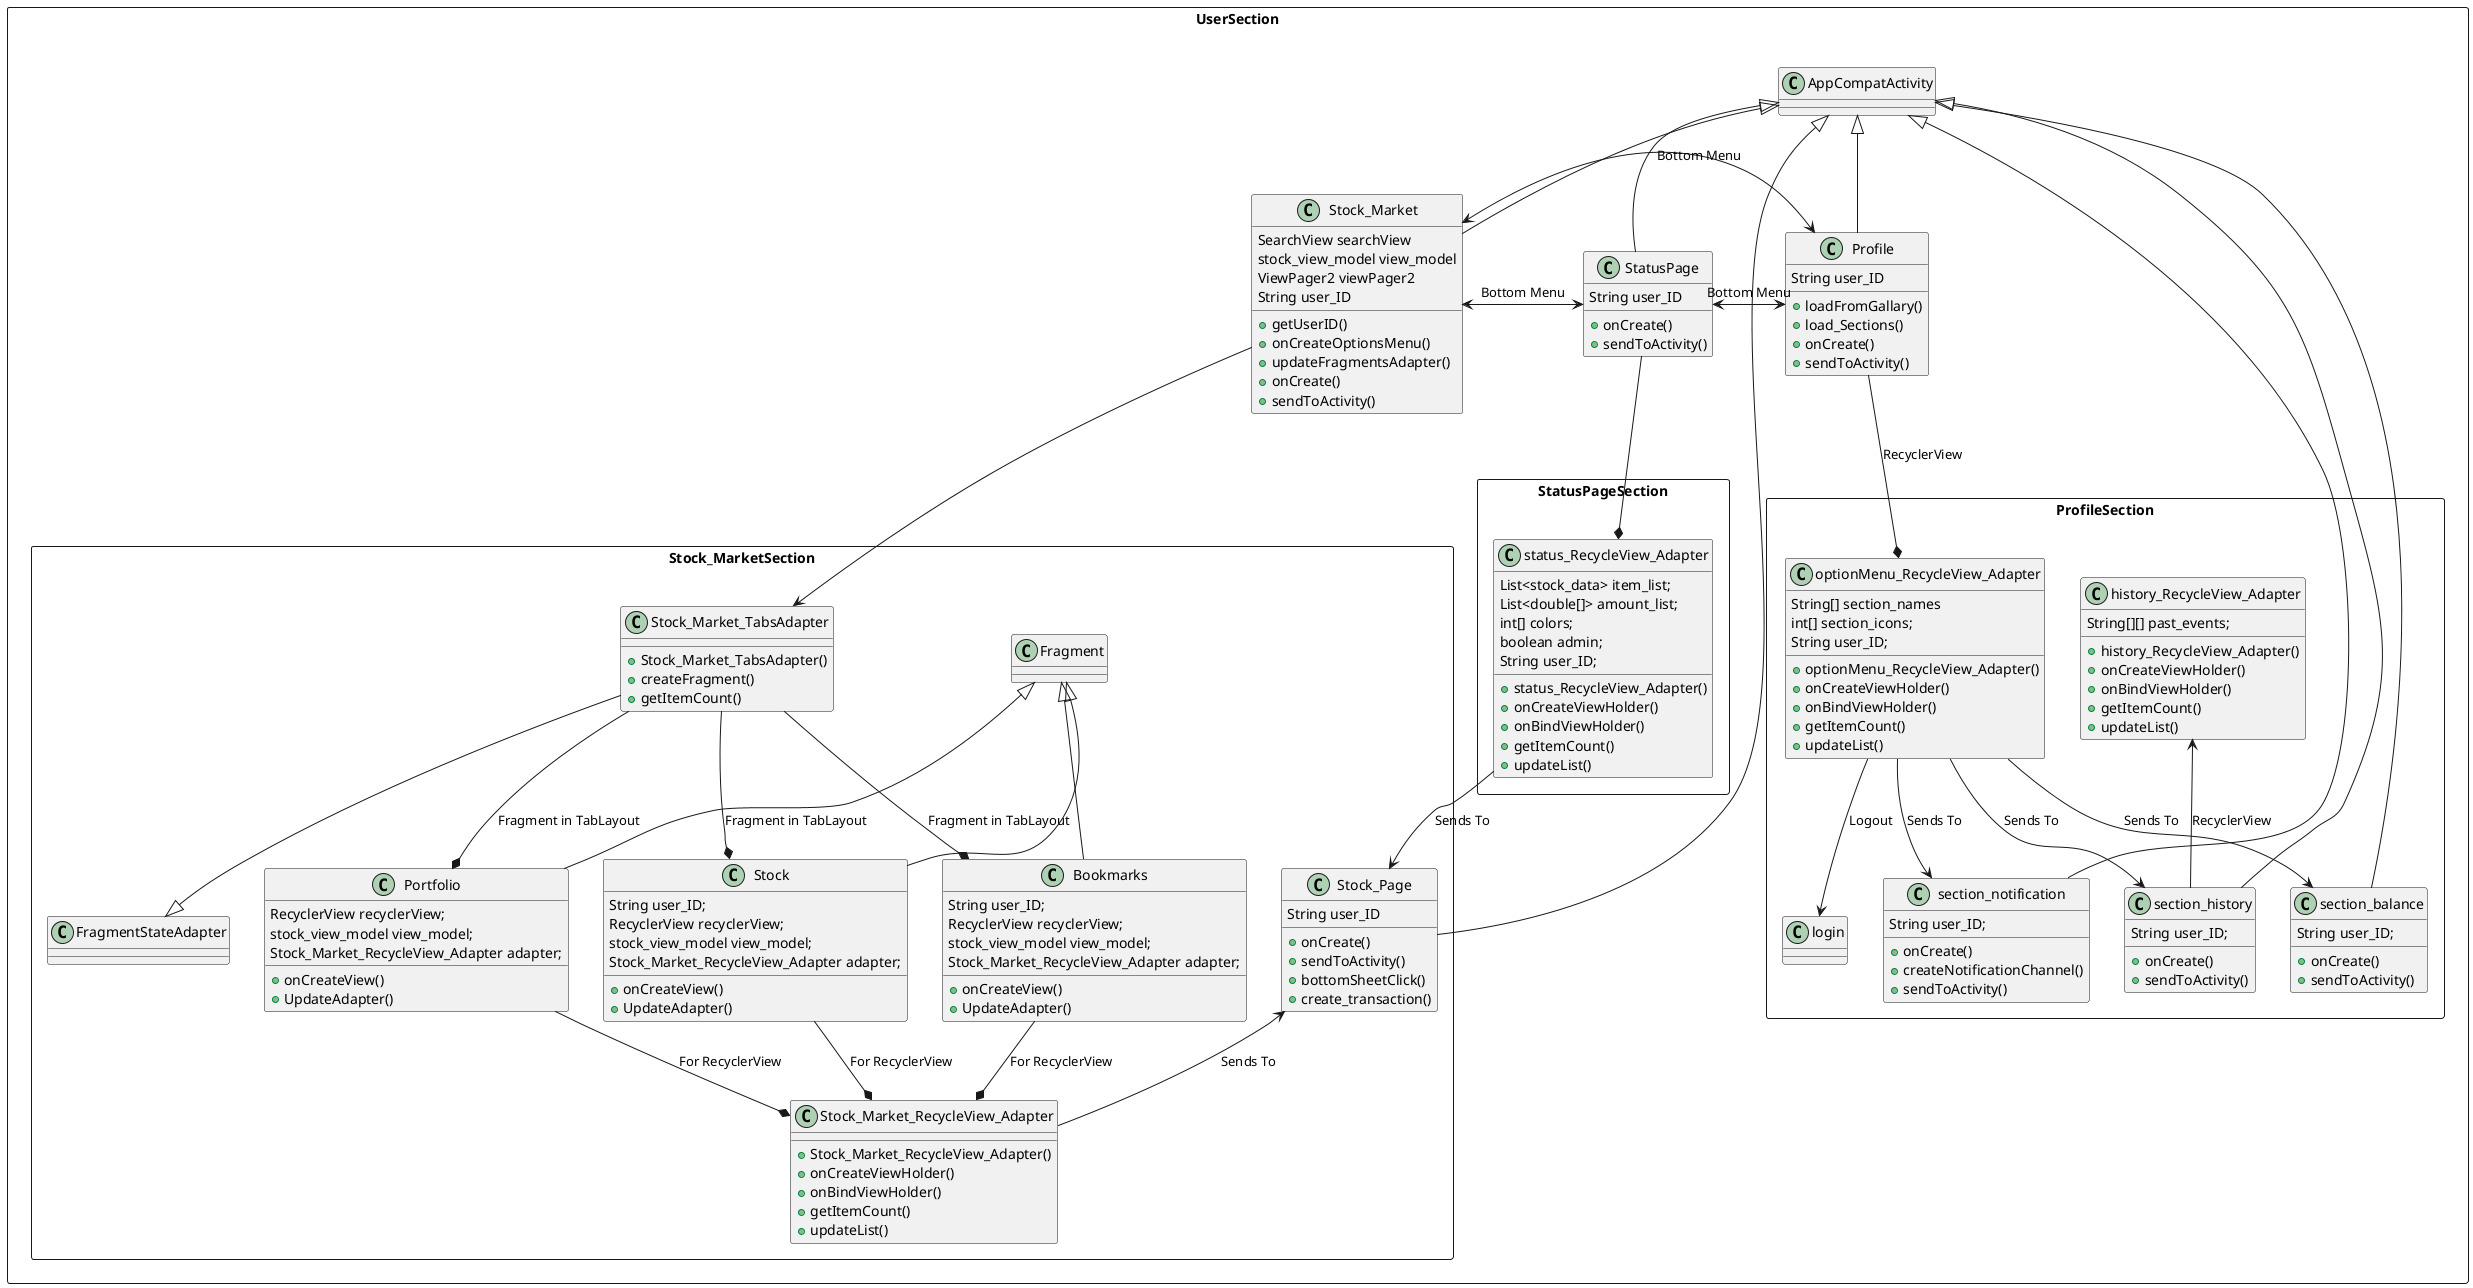 @startuml
'https://plantuml.com/class-diagram


'User Area
rectangle UserSection{

    Stock_Market <-> StatusPage: Bottom Menu
    Stock_Market <-> Profile: Bottom Menu
    Profile <-> StatusPage: Bottom Menu

    class Stock_Market{
        SearchView searchView
        stock_view_model view_model
        ViewPager2 viewPager2
        String user_ID

        +getUserID()
        +onCreateOptionsMenu()
        +updateFragmentsAdapter()
        +onCreate()
        +sendToActivity()
    }
    class StatusPage{
        String user_ID

        +onCreate()
        +sendToActivity()
    }
    class Profile{
        String user_ID

        +loadFromGallary()
        +load_Sections()
        +onCreate()
        +sendToActivity()
    }

        AppCompatActivity <|-- Stock_Market
        AppCompatActivity <|-- StatusPage
        AppCompatActivity <|-- Profile

    rectangle Stock_MarketSection{

    class Stock_Market_TabsAdapter{
    +Stock_Market_TabsAdapter()
    +createFragment()
    +getItemCount()
    }

    class Stock {
        String user_ID;
        RecyclerView recyclerView;
        stock_view_model view_model;
        Stock_Market_RecycleView_Adapter adapter;

    +onCreateView()
    +UpdateAdapter()
    }
    class Bookmarks {
        String user_ID;
        RecyclerView recyclerView;
        stock_view_model view_model;
        Stock_Market_RecycleView_Adapter adapter;

        +onCreateView()
        +UpdateAdapter()
    }
    class Portfolio {
        RecyclerView recyclerView;
        stock_view_model view_model;
        Stock_Market_RecycleView_Adapter adapter;

        +onCreateView()
        +UpdateAdapter()
    }

    class Stock_Market_RecycleView_Adapter{
        +Stock_Market_RecycleView_Adapter()
        +onCreateViewHolder()
        +onBindViewHolder()
        +getItemCount()
        +updateList()
    }

    class Stock_Page{
        String user_ID

        +onCreate()
        +sendToActivity()
        +bottomSheetClick()
        +create_transaction()
    }

    Stock_Page <-- Stock_Market_RecycleView_Adapter: Sends To

    Stock_Market --> Stock_Market_TabsAdapter
    Stock_Market_TabsAdapter --|> FragmentStateAdapter

    Stock_Market_TabsAdapter --* Stock: Fragment in TabLayout
    Stock_Market_TabsAdapter --* Portfolio: Fragment in TabLayout
    Stock_Market_TabsAdapter --* Bookmarks: Fragment in TabLayout

        Portfolio --* Stock_Market_RecycleView_Adapter: For RecyclerView
        Bookmarks --* Stock_Market_RecycleView_Adapter: For RecyclerView
        Stock --* Stock_Market_RecycleView_Adapter: For RecyclerView

    Fragment <|-- Stock
    Fragment <|-- Portfolio
    Fragment <|-- Bookmarks

    AppCompatActivity <|-- Stock_Page

    }

    rectangle StatusPageSection{

        class status_RecycleView_Adapter{
            List<stock_data> item_list;
            List<double[]> amount_list;
            int[] colors;
            boolean admin;
            String user_ID;

            +status_RecycleView_Adapter()
            +onCreateViewHolder()
            +onBindViewHolder()
            +getItemCount()
            +updateList()
        }

        StatusPage --* status_RecycleView_Adapter
        status_RecycleView_Adapter --> Stock_Page: Sends To
    }

    rectangle ProfileSection{
        class optionMenu_RecycleView_Adapter{
            String[] section_names
            int[] section_icons;
            String user_ID;

            +optionMenu_RecycleView_Adapter()
            +onCreateViewHolder()
            +onBindViewHolder()
            +getItemCount()
            +updateList()
        }

        class history_RecycleView_Adapter{
            String[][] past_events;

            +history_RecycleView_Adapter()
            +onCreateViewHolder()
            +onBindViewHolder()
            +getItemCount()
            +updateList()
        }

        class section_notification{
        String user_ID;

        +onCreate()
        +createNotificationChannel()
        +sendToActivity()
        }

        class section_history{
            String user_ID;

            +onCreate()
            +sendToActivity()
        }

        class section_balance{
            String user_ID;

            +onCreate()
            +sendToActivity()
        }

        Profile --* optionMenu_RecycleView_Adapter: RecyclerView
        optionMenu_RecycleView_Adapter --> section_notification: Sends To
        optionMenu_RecycleView_Adapter --> section_history: Sends To
        optionMenu_RecycleView_Adapter --> section_balance: Sends To
        optionMenu_RecycleView_Adapter --> login: Logout

        history_RecycleView_Adapter <-- section_history: RecyclerView

        AppCompatActivity <|-- section_notification
        AppCompatActivity <|-- section_balance
        AppCompatActivity <|-- section_history
    }
}



@enduml
